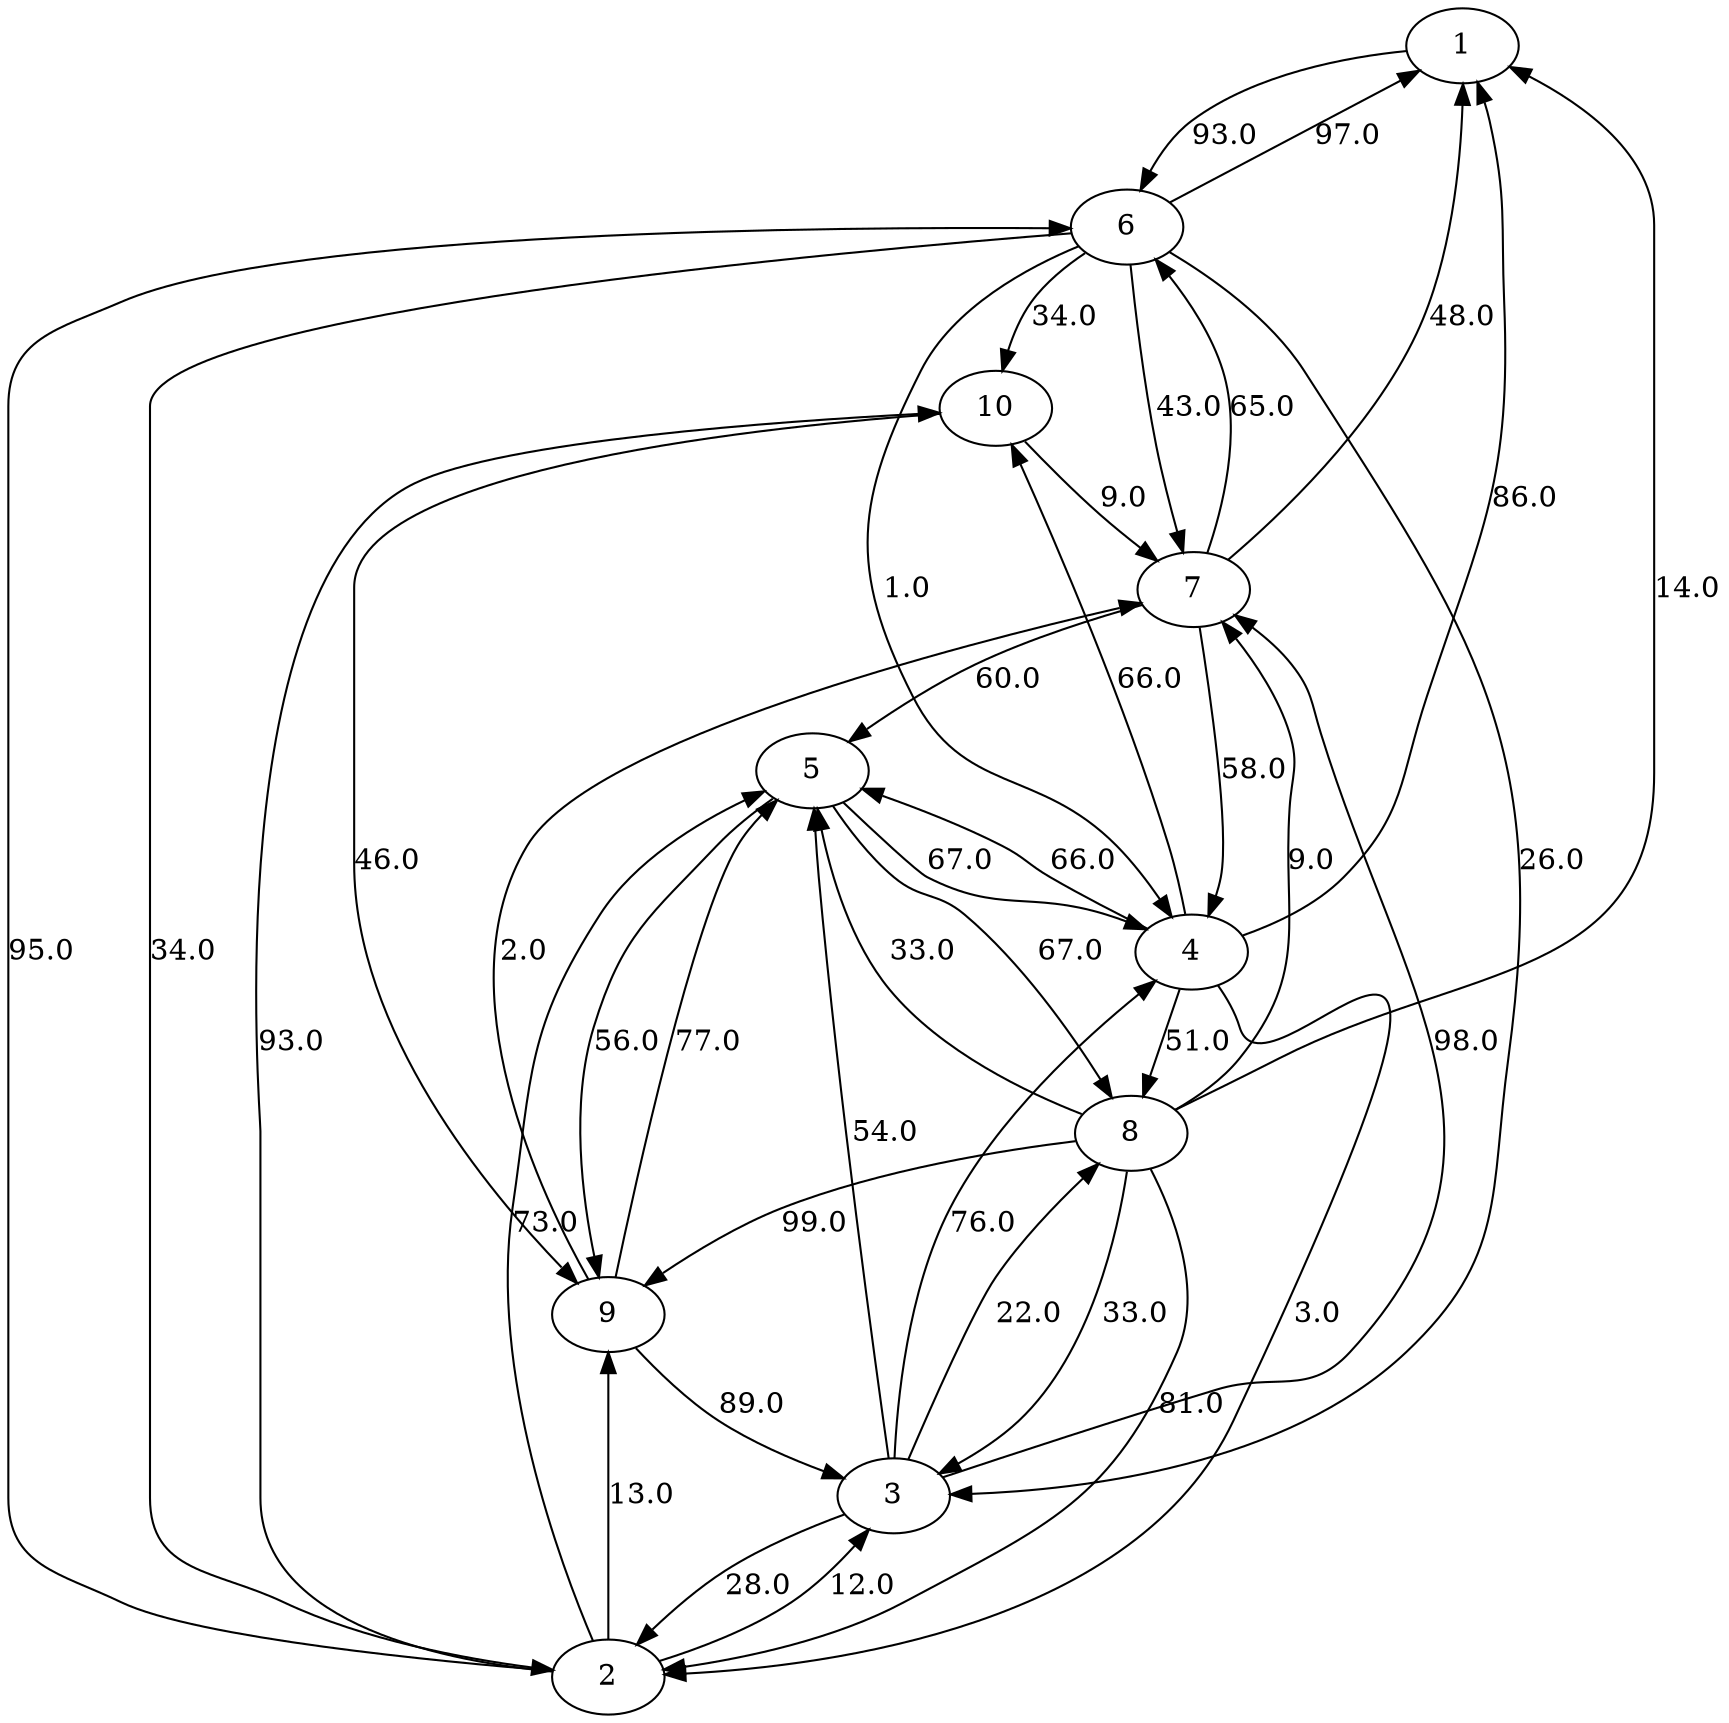 strict digraph G {
  1 [ label="1" ];
  2 [ label="2" ];
  3 [ label="3" ];
  4 [ label="4" ];
  5 [ label="5" ];
  6 [ label="6" ];
  7 [ label="7" ];
  8 [ label="8" ];
  9 [ label="9" ];
  10 [ label="10" ];
  3 -> 4 [ label="76.0" ];
  3 -> 7 [ label="98.0" ];
  8 -> 7 [ label="9.0" ];
  7 -> 4 [ label="58.0" ];
  4 -> 5 [ label="66.0" ];
  8 -> 2 [ label="81.0" ];
  2 -> 6 [ label="95.0" ];
  9 -> 7 [ label="2.0" ];
  10 -> 9 [ label="46.0" ];
  2 -> 10 [ label="93.0" ];
  3 -> 5 [ label="54.0" ];
  8 -> 3 [ label="33.0" ];
  6 -> 3 [ label="26.0" ];
  9 -> 5 [ label="77.0" ];
  6 -> 7 [ label="43.0" ];
  5 -> 8 [ label="67.0" ];
  9 -> 3 [ label="89.0" ];
  8 -> 5 [ label="33.0" ];
  5 -> 4 [ label="67.0" ];
  4 -> 10 [ label="66.0" ];
  5 -> 9 [ label="56.0" ];
  2 -> 9 [ label="13.0" ];
  3 -> 2 [ label="28.0" ];
  4 -> 8 [ label="51.0" ];
  6 -> 2 [ label="34.0" ];
  1 -> 6 [ label="93.0" ];
  6 -> 10 [ label="34.0" ];
  6 -> 4 [ label="1.0" ];
  7 -> 6 [ label="65.0" ];
  10 -> 7 [ label="9.0" ];
  2 -> 3 [ label="12.0" ];
  7 -> 5 [ label="60.0" ];
  6 -> 1 [ label="97.0" ];
  4 -> 1 [ label="86.0" ];
  2 -> 5 [ label="73.0" ];
  3 -> 8 [ label="22.0" ];
  8 -> 9 [ label="99.0" ];
  4 -> 2 [ label="3.0" ];
  7 -> 1 [ label="48.0" ];
  8 -> 1 [ label="14.0" ];
}

